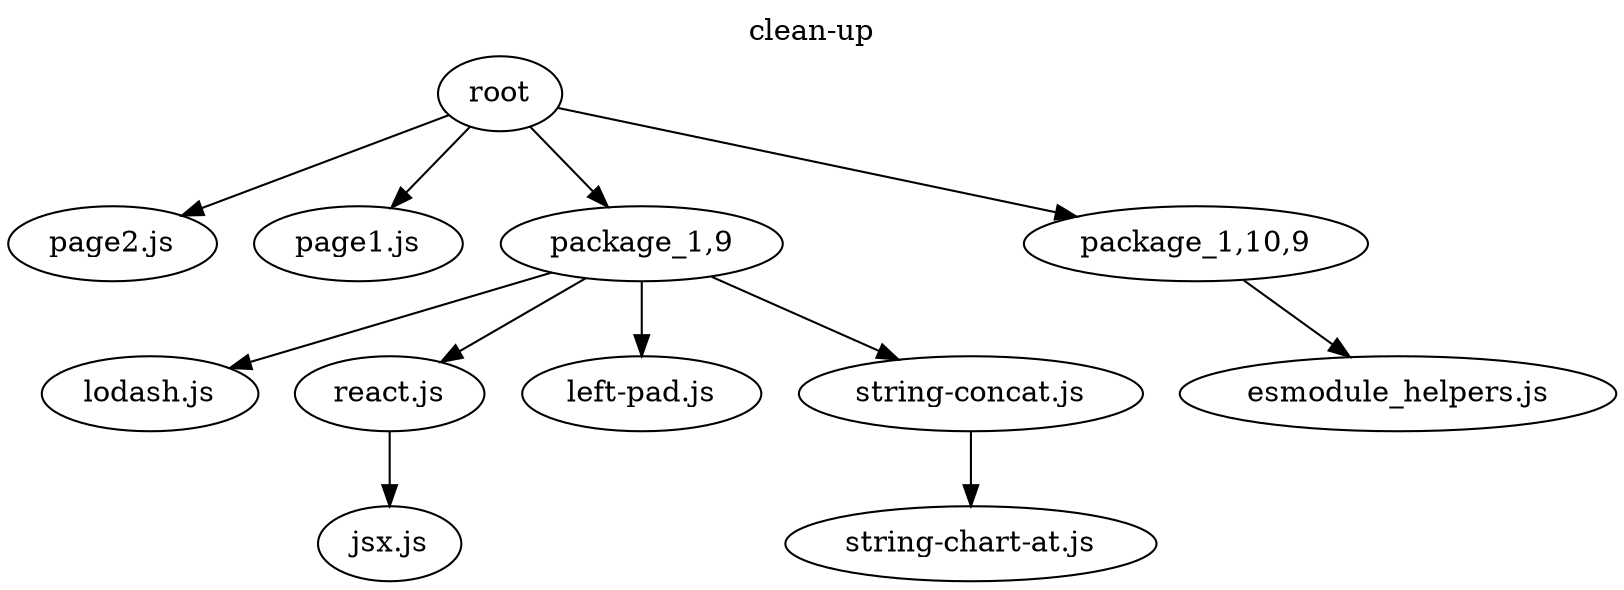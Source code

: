 digraph merged {
  labelloc="t";
  label="clean-up";
  layout="dot";

  "root";
  "page2.js";
  "page1.js";
  "package_1,9";
  "lodash.js";
  "react.js";
  "jsx.js";
  "left-pad.js";
  "string-concat.js";
  "string-chart-at.js";
  "package_1,10,9";
  "esmodule_helpers.js";

  "root" -> "page2.js";
  "root" -> "page1.js";
  "root" -> "package_1,9";
  "root" -> "package_1,10,9";
  "package_1,9" -> "lodash.js";
  "package_1,9" -> "react.js";
  "package_1,9" -> "left-pad.js";
  "package_1,9" -> "string-concat.js";
  "react.js" -> "jsx.js";
  "string-concat.js" -> "string-chart-at.js";
  "package_1,10,9" -> "esmodule_helpers.js";
}
